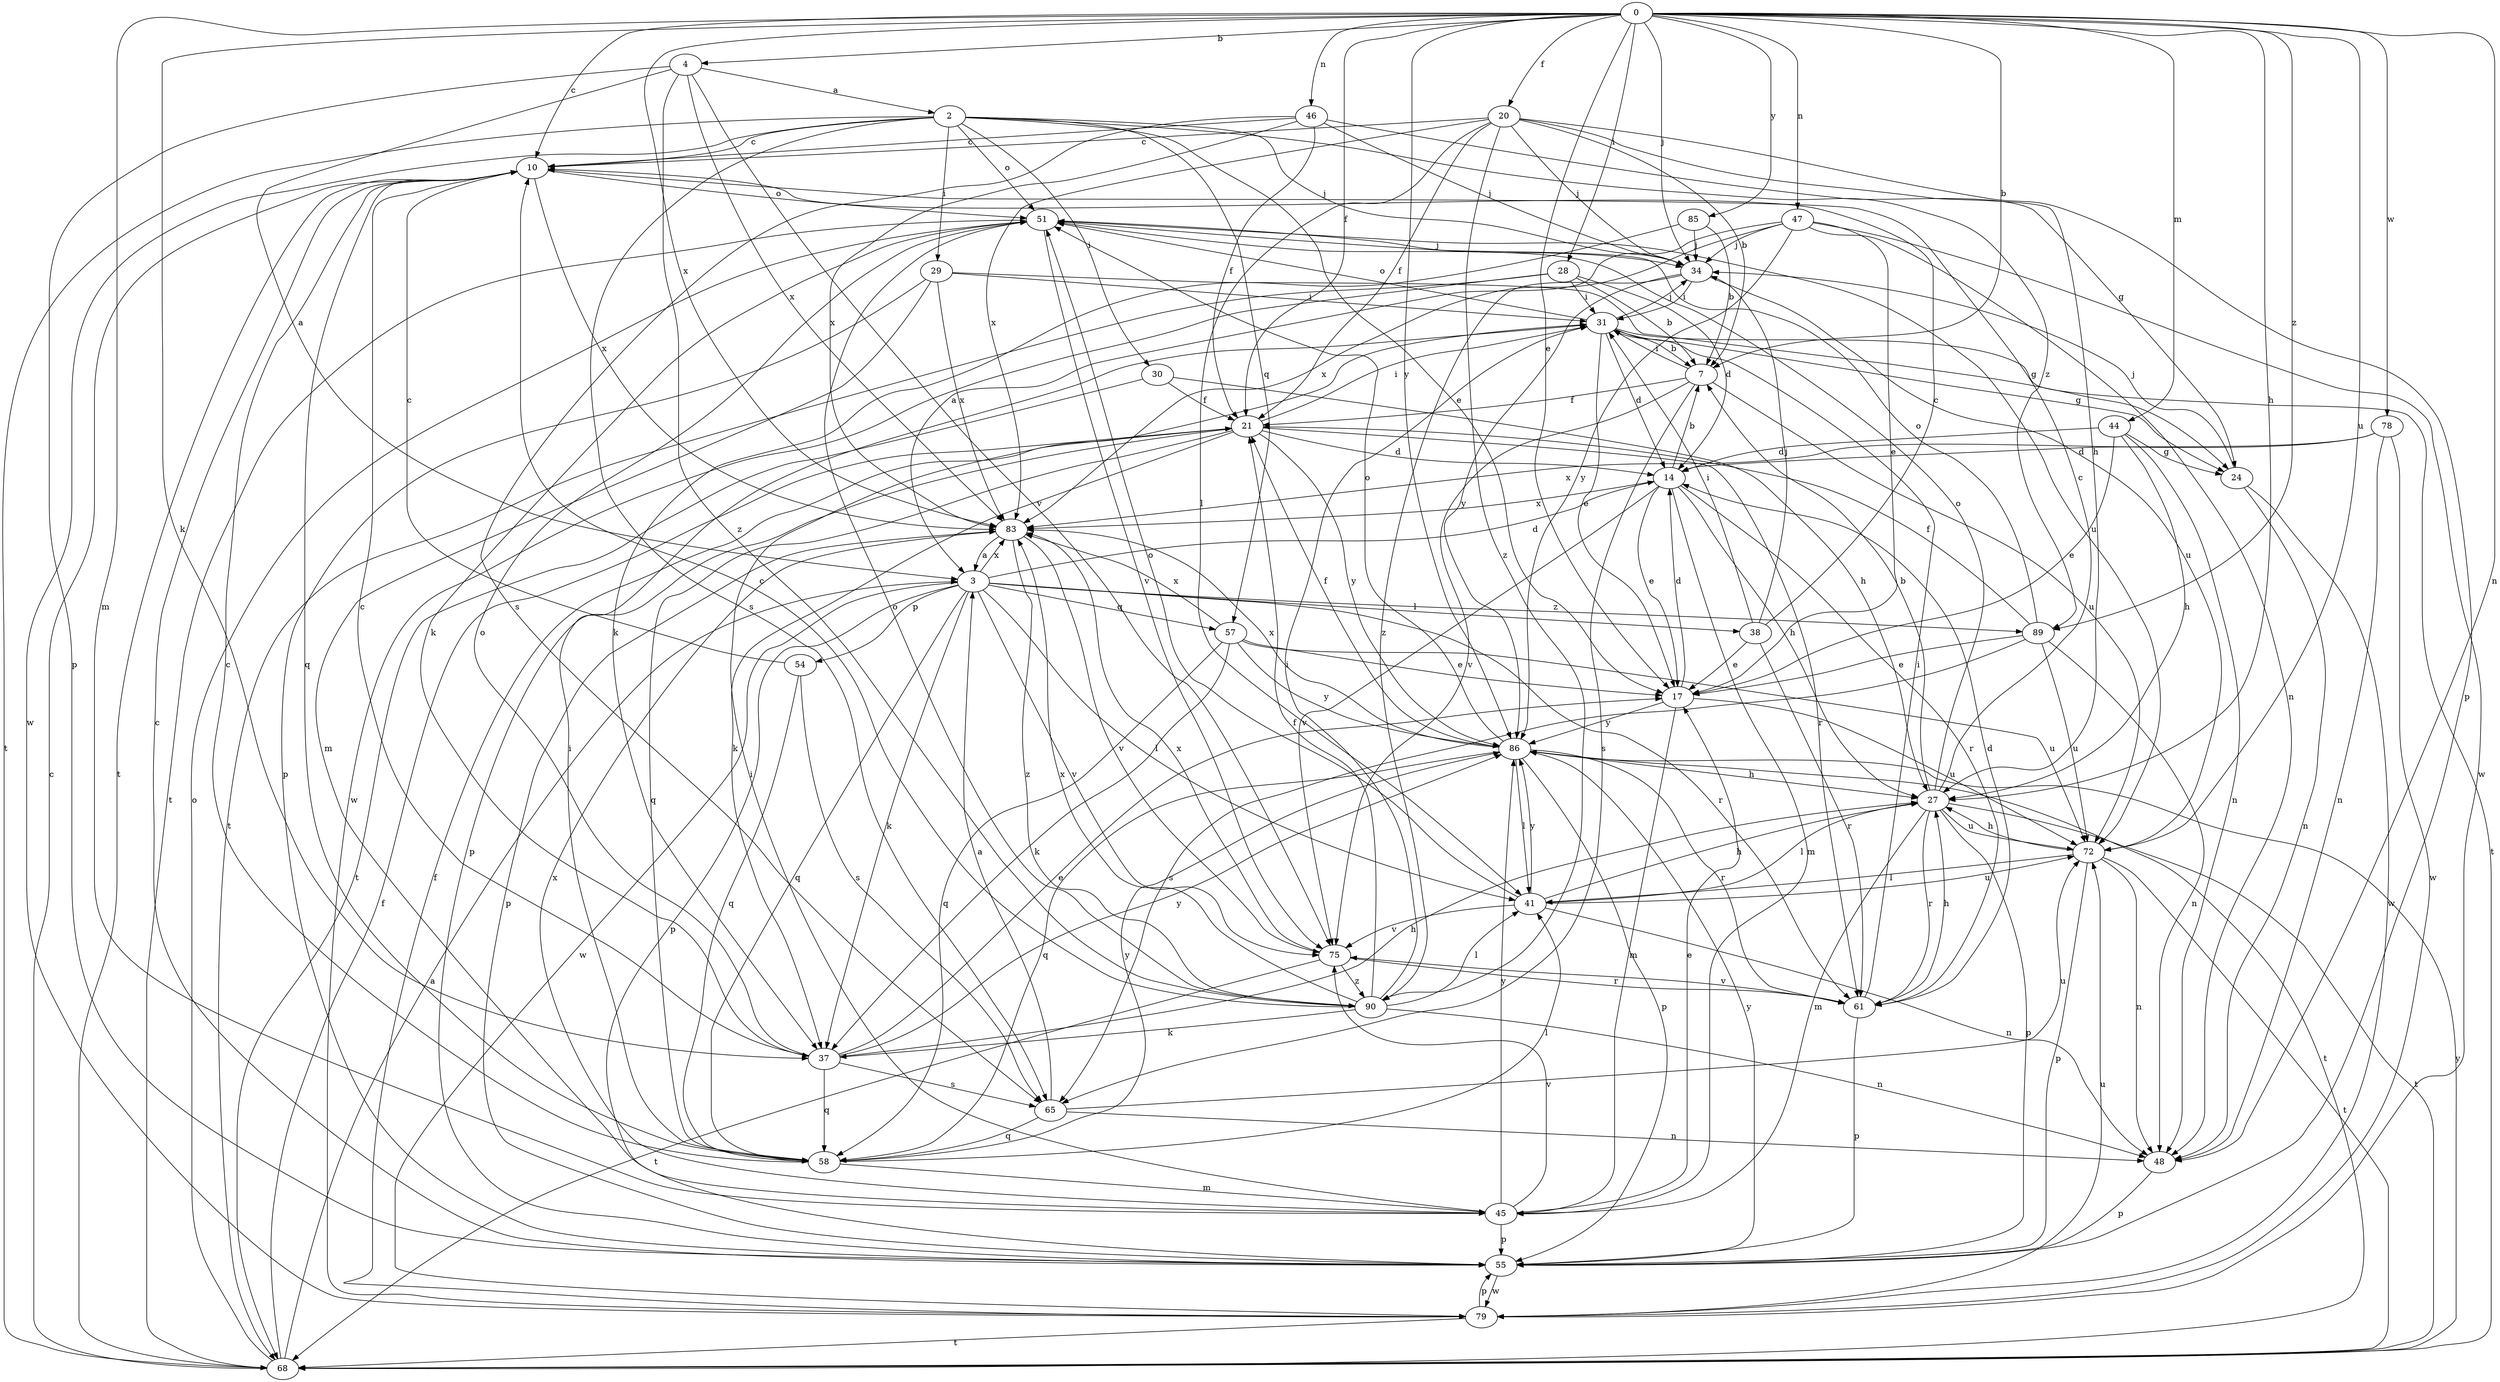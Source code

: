 strict digraph  {
0;
2;
3;
4;
7;
10;
14;
17;
20;
21;
24;
27;
28;
29;
30;
31;
34;
37;
38;
41;
44;
45;
46;
47;
48;
51;
54;
55;
57;
58;
61;
65;
68;
72;
75;
78;
79;
83;
85;
86;
89;
90;
0 -> 4  [label=b];
0 -> 7  [label=b];
0 -> 10  [label=c];
0 -> 17  [label=e];
0 -> 20  [label=f];
0 -> 21  [label=f];
0 -> 27  [label=h];
0 -> 28  [label=i];
0 -> 34  [label=j];
0 -> 37  [label=k];
0 -> 44  [label=m];
0 -> 45  [label=m];
0 -> 46  [label=n];
0 -> 47  [label=n];
0 -> 48  [label=n];
0 -> 72  [label=u];
0 -> 78  [label=w];
0 -> 83  [label=x];
0 -> 85  [label=y];
0 -> 86  [label=y];
0 -> 89  [label=z];
2 -> 10  [label=c];
2 -> 17  [label=e];
2 -> 29  [label=i];
2 -> 30  [label=i];
2 -> 34  [label=j];
2 -> 51  [label=o];
2 -> 57  [label=q];
2 -> 65  [label=s];
2 -> 68  [label=t];
2 -> 79  [label=w];
2 -> 89  [label=z];
3 -> 14  [label=d];
3 -> 37  [label=k];
3 -> 38  [label=l];
3 -> 41  [label=l];
3 -> 54  [label=p];
3 -> 55  [label=p];
3 -> 57  [label=q];
3 -> 58  [label=q];
3 -> 61  [label=r];
3 -> 75  [label=v];
3 -> 79  [label=w];
3 -> 83  [label=x];
3 -> 89  [label=z];
4 -> 2  [label=a];
4 -> 3  [label=a];
4 -> 55  [label=p];
4 -> 75  [label=v];
4 -> 83  [label=x];
4 -> 90  [label=z];
7 -> 21  [label=f];
7 -> 31  [label=i];
7 -> 65  [label=s];
7 -> 72  [label=u];
7 -> 75  [label=v];
10 -> 51  [label=o];
10 -> 58  [label=q];
10 -> 68  [label=t];
10 -> 83  [label=x];
14 -> 7  [label=b];
14 -> 17  [label=e];
14 -> 27  [label=h];
14 -> 45  [label=m];
14 -> 61  [label=r];
14 -> 75  [label=v];
14 -> 83  [label=x];
17 -> 14  [label=d];
17 -> 45  [label=m];
17 -> 72  [label=u];
17 -> 86  [label=y];
20 -> 7  [label=b];
20 -> 10  [label=c];
20 -> 21  [label=f];
20 -> 27  [label=h];
20 -> 34  [label=j];
20 -> 41  [label=l];
20 -> 55  [label=p];
20 -> 83  [label=x];
20 -> 90  [label=z];
21 -> 14  [label=d];
21 -> 31  [label=i];
21 -> 37  [label=k];
21 -> 55  [label=p];
21 -> 58  [label=q];
21 -> 61  [label=r];
21 -> 86  [label=y];
24 -> 34  [label=j];
24 -> 48  [label=n];
24 -> 79  [label=w];
27 -> 7  [label=b];
27 -> 10  [label=c];
27 -> 41  [label=l];
27 -> 45  [label=m];
27 -> 51  [label=o];
27 -> 55  [label=p];
27 -> 61  [label=r];
27 -> 68  [label=t];
27 -> 72  [label=u];
28 -> 7  [label=b];
28 -> 14  [label=d];
28 -> 31  [label=i];
28 -> 68  [label=t];
28 -> 79  [label=w];
29 -> 24  [label=g];
29 -> 31  [label=i];
29 -> 45  [label=m];
29 -> 55  [label=p];
29 -> 83  [label=x];
30 -> 21  [label=f];
30 -> 27  [label=h];
30 -> 68  [label=t];
31 -> 7  [label=b];
31 -> 14  [label=d];
31 -> 17  [label=e];
31 -> 24  [label=g];
31 -> 34  [label=j];
31 -> 51  [label=o];
31 -> 68  [label=t];
34 -> 31  [label=i];
34 -> 72  [label=u];
34 -> 86  [label=y];
34 -> 90  [label=z];
37 -> 10  [label=c];
37 -> 17  [label=e];
37 -> 27  [label=h];
37 -> 51  [label=o];
37 -> 58  [label=q];
37 -> 65  [label=s];
37 -> 86  [label=y];
38 -> 10  [label=c];
38 -> 17  [label=e];
38 -> 31  [label=i];
38 -> 34  [label=j];
38 -> 61  [label=r];
41 -> 27  [label=h];
41 -> 48  [label=n];
41 -> 51  [label=o];
41 -> 72  [label=u];
41 -> 75  [label=v];
41 -> 86  [label=y];
44 -> 14  [label=d];
44 -> 17  [label=e];
44 -> 24  [label=g];
44 -> 27  [label=h];
44 -> 48  [label=n];
45 -> 17  [label=e];
45 -> 31  [label=i];
45 -> 55  [label=p];
45 -> 75  [label=v];
45 -> 83  [label=x];
45 -> 86  [label=y];
46 -> 10  [label=c];
46 -> 21  [label=f];
46 -> 24  [label=g];
46 -> 34  [label=j];
46 -> 65  [label=s];
46 -> 83  [label=x];
47 -> 3  [label=a];
47 -> 17  [label=e];
47 -> 34  [label=j];
47 -> 48  [label=n];
47 -> 79  [label=w];
47 -> 83  [label=x];
47 -> 86  [label=y];
48 -> 55  [label=p];
51 -> 34  [label=j];
51 -> 37  [label=k];
51 -> 68  [label=t];
51 -> 72  [label=u];
51 -> 75  [label=v];
54 -> 10  [label=c];
54 -> 58  [label=q];
54 -> 65  [label=s];
55 -> 10  [label=c];
55 -> 79  [label=w];
55 -> 86  [label=y];
57 -> 17  [label=e];
57 -> 37  [label=k];
57 -> 58  [label=q];
57 -> 72  [label=u];
57 -> 83  [label=x];
57 -> 86  [label=y];
58 -> 10  [label=c];
58 -> 31  [label=i];
58 -> 41  [label=l];
58 -> 45  [label=m];
58 -> 86  [label=y];
61 -> 14  [label=d];
61 -> 27  [label=h];
61 -> 31  [label=i];
61 -> 55  [label=p];
61 -> 75  [label=v];
65 -> 3  [label=a];
65 -> 48  [label=n];
65 -> 58  [label=q];
65 -> 72  [label=u];
68 -> 3  [label=a];
68 -> 10  [label=c];
68 -> 21  [label=f];
68 -> 51  [label=o];
68 -> 86  [label=y];
72 -> 27  [label=h];
72 -> 41  [label=l];
72 -> 48  [label=n];
72 -> 55  [label=p];
72 -> 68  [label=t];
75 -> 61  [label=r];
75 -> 68  [label=t];
75 -> 83  [label=x];
75 -> 90  [label=z];
78 -> 14  [label=d];
78 -> 48  [label=n];
78 -> 79  [label=w];
78 -> 83  [label=x];
79 -> 21  [label=f];
79 -> 55  [label=p];
79 -> 68  [label=t];
79 -> 72  [label=u];
83 -> 3  [label=a];
83 -> 55  [label=p];
83 -> 75  [label=v];
83 -> 90  [label=z];
85 -> 7  [label=b];
85 -> 34  [label=j];
85 -> 37  [label=k];
86 -> 21  [label=f];
86 -> 27  [label=h];
86 -> 41  [label=l];
86 -> 51  [label=o];
86 -> 55  [label=p];
86 -> 58  [label=q];
86 -> 61  [label=r];
86 -> 68  [label=t];
86 -> 83  [label=x];
89 -> 17  [label=e];
89 -> 21  [label=f];
89 -> 48  [label=n];
89 -> 51  [label=o];
89 -> 65  [label=s];
89 -> 72  [label=u];
90 -> 10  [label=c];
90 -> 21  [label=f];
90 -> 31  [label=i];
90 -> 37  [label=k];
90 -> 41  [label=l];
90 -> 48  [label=n];
90 -> 51  [label=o];
90 -> 83  [label=x];
}

